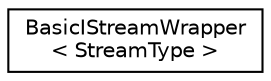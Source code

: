digraph "Graphical Class Hierarchy"
{
 // LATEX_PDF_SIZE
  edge [fontname="Helvetica",fontsize="10",labelfontname="Helvetica",labelfontsize="10"];
  node [fontname="Helvetica",fontsize="10",shape=record];
  rankdir="LR";
  Node0 [label="BasicIStreamWrapper\l\< StreamType \>",height=0.2,width=0.4,color="black", fillcolor="white", style="filled",URL="$class_basic_i_stream_wrapper.html",tooltip="Wrapper of std::basic_istream into RapidJSON's Stream concept."];
}
